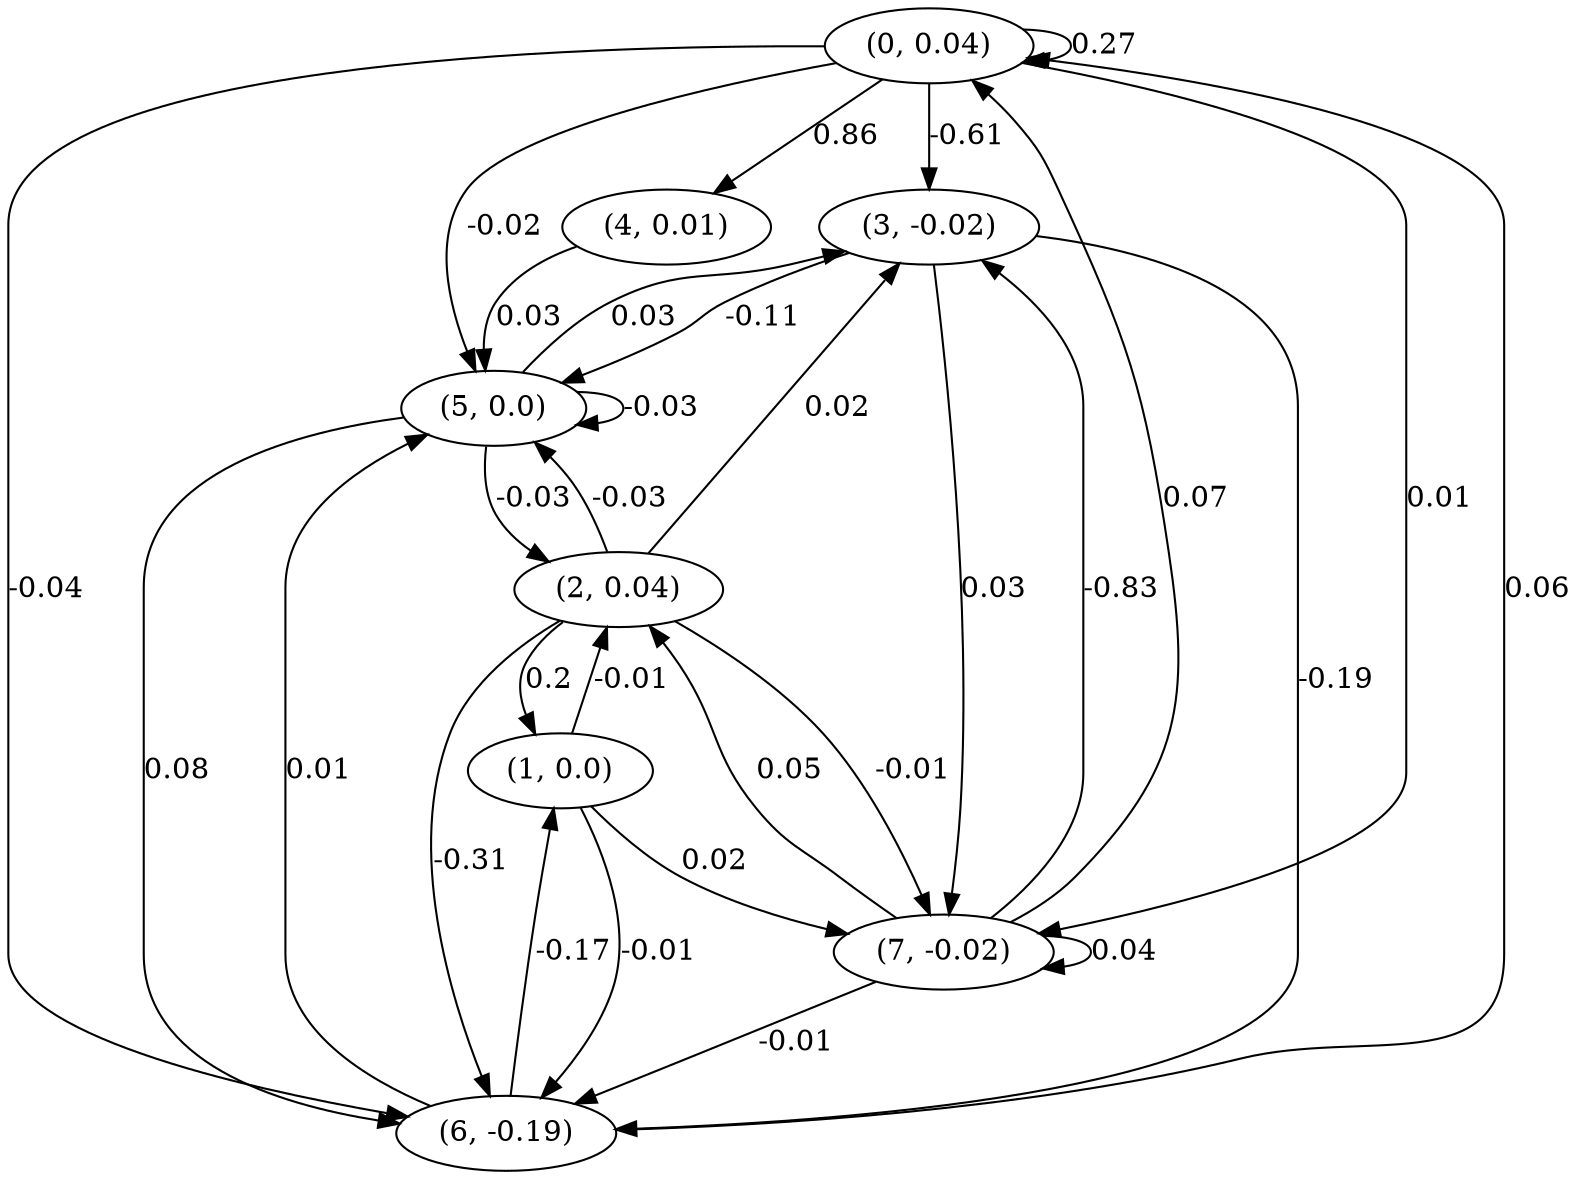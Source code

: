 digraph {
    0 [ label = "(0, 0.04)" ]
    1 [ label = "(1, 0.0)" ]
    2 [ label = "(2, 0.04)" ]
    3 [ label = "(3, -0.02)" ]
    4 [ label = "(4, 0.01)" ]
    5 [ label = "(5, 0.0)" ]
    6 [ label = "(6, -0.19)" ]
    7 [ label = "(7, -0.02)" ]
    0 -> 0 [ label = "0.27" ]
    5 -> 5 [ label = "-0.03" ]
    7 -> 7 [ label = "0.04" ]
    6 -> 0 [ label = "0.06" ]
    7 -> 0 [ label = "0.07" ]
    2 -> 1 [ label = "0.2" ]
    6 -> 1 [ label = "-0.17" ]
    1 -> 2 [ label = "-0.01" ]
    5 -> 2 [ label = "-0.03" ]
    7 -> 2 [ label = "0.05" ]
    0 -> 3 [ label = "-0.61" ]
    2 -> 3 [ label = "0.02" ]
    5 -> 3 [ label = "0.03" ]
    7 -> 3 [ label = "-0.83" ]
    0 -> 4 [ label = "0.86" ]
    0 -> 5 [ label = "-0.02" ]
    2 -> 5 [ label = "-0.03" ]
    3 -> 5 [ label = "-0.11" ]
    4 -> 5 [ label = "0.03" ]
    6 -> 5 [ label = "0.01" ]
    0 -> 6 [ label = "-0.04" ]
    1 -> 6 [ label = "-0.01" ]
    2 -> 6 [ label = "-0.31" ]
    3 -> 6 [ label = "-0.19" ]
    5 -> 6 [ label = "0.08" ]
    7 -> 6 [ label = "-0.01" ]
    0 -> 7 [ label = "0.01" ]
    1 -> 7 [ label = "0.02" ]
    2 -> 7 [ label = "-0.01" ]
    3 -> 7 [ label = "0.03" ]
}


